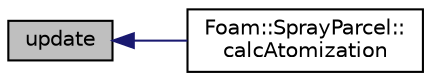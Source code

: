 digraph "update"
{
  bgcolor="transparent";
  edge [fontname="Helvetica",fontsize="10",labelfontname="Helvetica",labelfontsize="10"];
  node [fontname="Helvetica",fontsize="10",shape=record];
  rankdir="LR";
  Node1 [label="update",height=0.2,width=0.4,color="black", fillcolor="grey75", style="filled", fontcolor="black"];
  Node1 -> Node2 [dir="back",color="midnightblue",fontsize="10",style="solid",fontname="Helvetica"];
  Node2 [label="Foam::SprayParcel::\lcalcAtomization",height=0.2,width=0.4,color="black",URL="$a02408.html#a56afb8fb801bc0e2fc6afa3eb81d2cf2",tooltip="Correct parcel properties according to atomization model. "];
}
